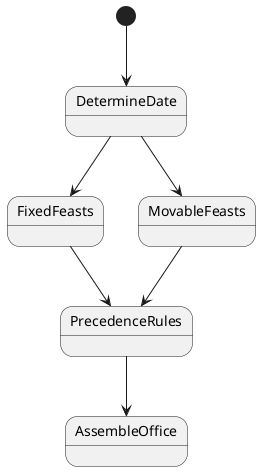 @startuml
[*] --> DetermineDate
DetermineDate --> FixedFeasts
DetermineDate --> MovableFeasts
FixedFeasts --> PrecedenceRules
MovableFeasts --> PrecedenceRules
PrecedenceRules --> AssembleOffice
@enduml
